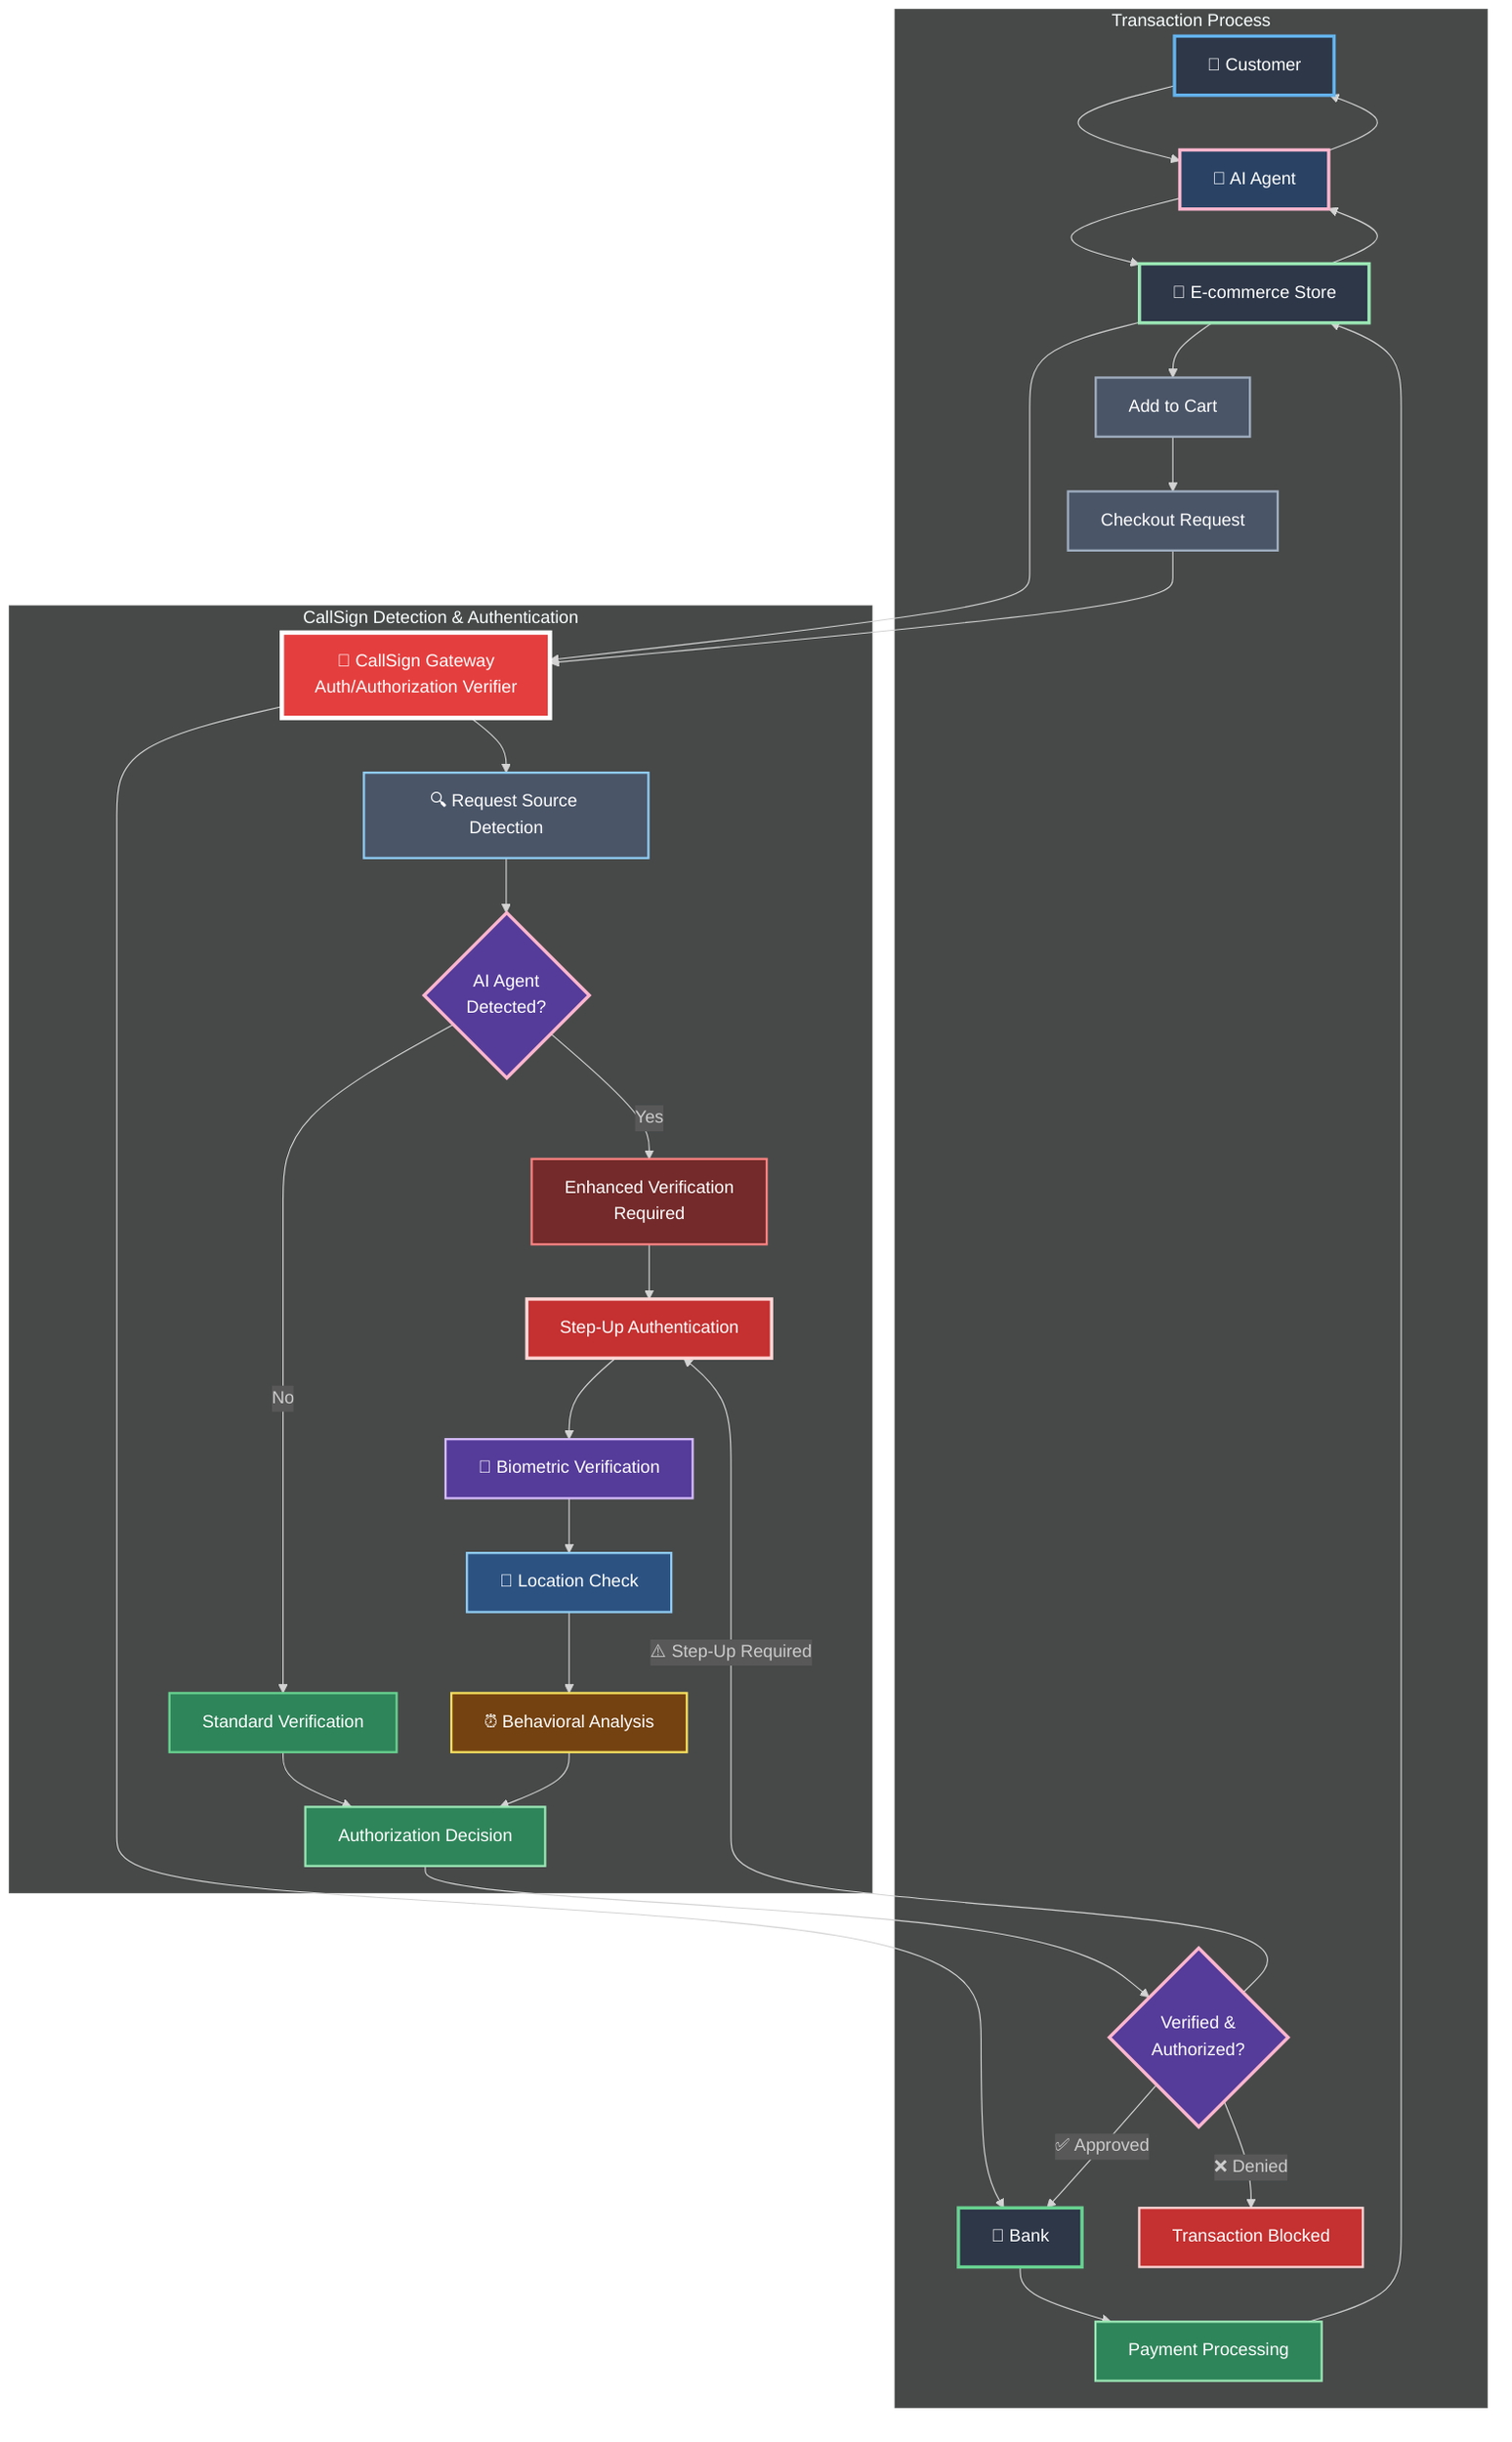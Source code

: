 %%{init: {'theme':'dark'}}%%
flowchart TD
    Customer[👤 Customer] --> Agent[🤖 AI Agent]
    Agent --> Store[🛒 E-commerce Store]
    Store --> CS[🔐 CallSign Gateway<br/>Auth/Authorization Verifier]
    CS --> Bank[🏦 Bank]
    
    subgraph "CallSign Detection & Authentication"
        CS --> D1[🔍 Request Source Detection]
        D1 --> D2{AI Agent<br/>Detected?}
        D2 -->|Yes| A1[Enhanced Verification<br/>Required]
        D2 -->|No| A2[Standard Verification]
        A1 --> A3[Step-Up Authentication]
        A3 --> A4[📱 Biometric Verification]
        A4 --> A5[📍 Location Check]
        A5 --> A6[⏰ Behavioral Analysis]
        A2 --> CS3[Authorization Decision]
        A6 --> CS3
    end
    
    subgraph "Transaction Process"
        Store --> T1[Add to Cart]
        T1 --> T2[Checkout Request]
        T2 --> CS
        CS3 --> T3{Verified &<br/>Authorized?}
        T3 -->|✅ Approved| Bank
        T3 -->|❌ Denied| T4[Transaction Blocked]
        T3 -->|⚠️ Step-Up Required| A3
        Bank --> T5[Payment Processing]
        T5 --> Store
        Store --> Agent
        Agent --> Customer
    end
    
    style Customer fill:#2d3748,stroke:#63b3ed,stroke-width:3px,color:#ffffff
    style Agent fill:#2a4365,stroke:#fbb6ce,stroke-width:3px,color:#ffffff
    style Store fill:#2d3748,stroke:#9ae6b4,stroke-width:3px,color:#ffffff
    style CS fill:#e53e3e,stroke:#ffffff,stroke-width:4px,color:#ffffff
    style Bank fill:#2d3748,stroke:#68d391,stroke-width:3px,color:#ffffff
    style D1 fill:#4a5568,stroke:#90cdf4,stroke-width:2px,color:#ffffff
    style D2 fill:#553c9a,stroke:#fbb6ce,stroke-width:3px,color:#ffffff
    style A1 fill:#742a2a,stroke:#fc8181,stroke-width:2px,color:#ffffff
    style A2 fill:#2f855a,stroke:#68d391,stroke-width:2px,color:#ffffff
    style A3 fill:#c53030,stroke:#fed7d7,stroke-width:3px,color:#ffffff
    style A4 fill:#553c9a,stroke:#d6bcfa,stroke-width:2px,color:#ffffff
    style A5 fill:#2c5282,stroke:#90cdf4,stroke-width:2px,color:#ffffff
    style A6 fill:#744210,stroke:#f6e05e,stroke-width:2px,color:#ffffff
    style CS3 fill:#2f855a,stroke:#9ae6b4,stroke-width:2px,color:#ffffff
    style T1 fill:#4a5568,stroke:#a0aec0,stroke-width:2px,color:#ffffff
    style T2 fill:#4a5568,stroke:#a0aec0,stroke-width:2px,color:#ffffff
    style T3 fill:#553c9a,stroke:#fbb6ce,stroke-width:3px,color:#ffffff
    style T4 fill:#c53030,stroke:#fed7d7,stroke-width:2px,color:#ffffff
    style T5 fill:#2f855a,stroke:#9ae6b4,stroke-width:2px,color:#ffffff